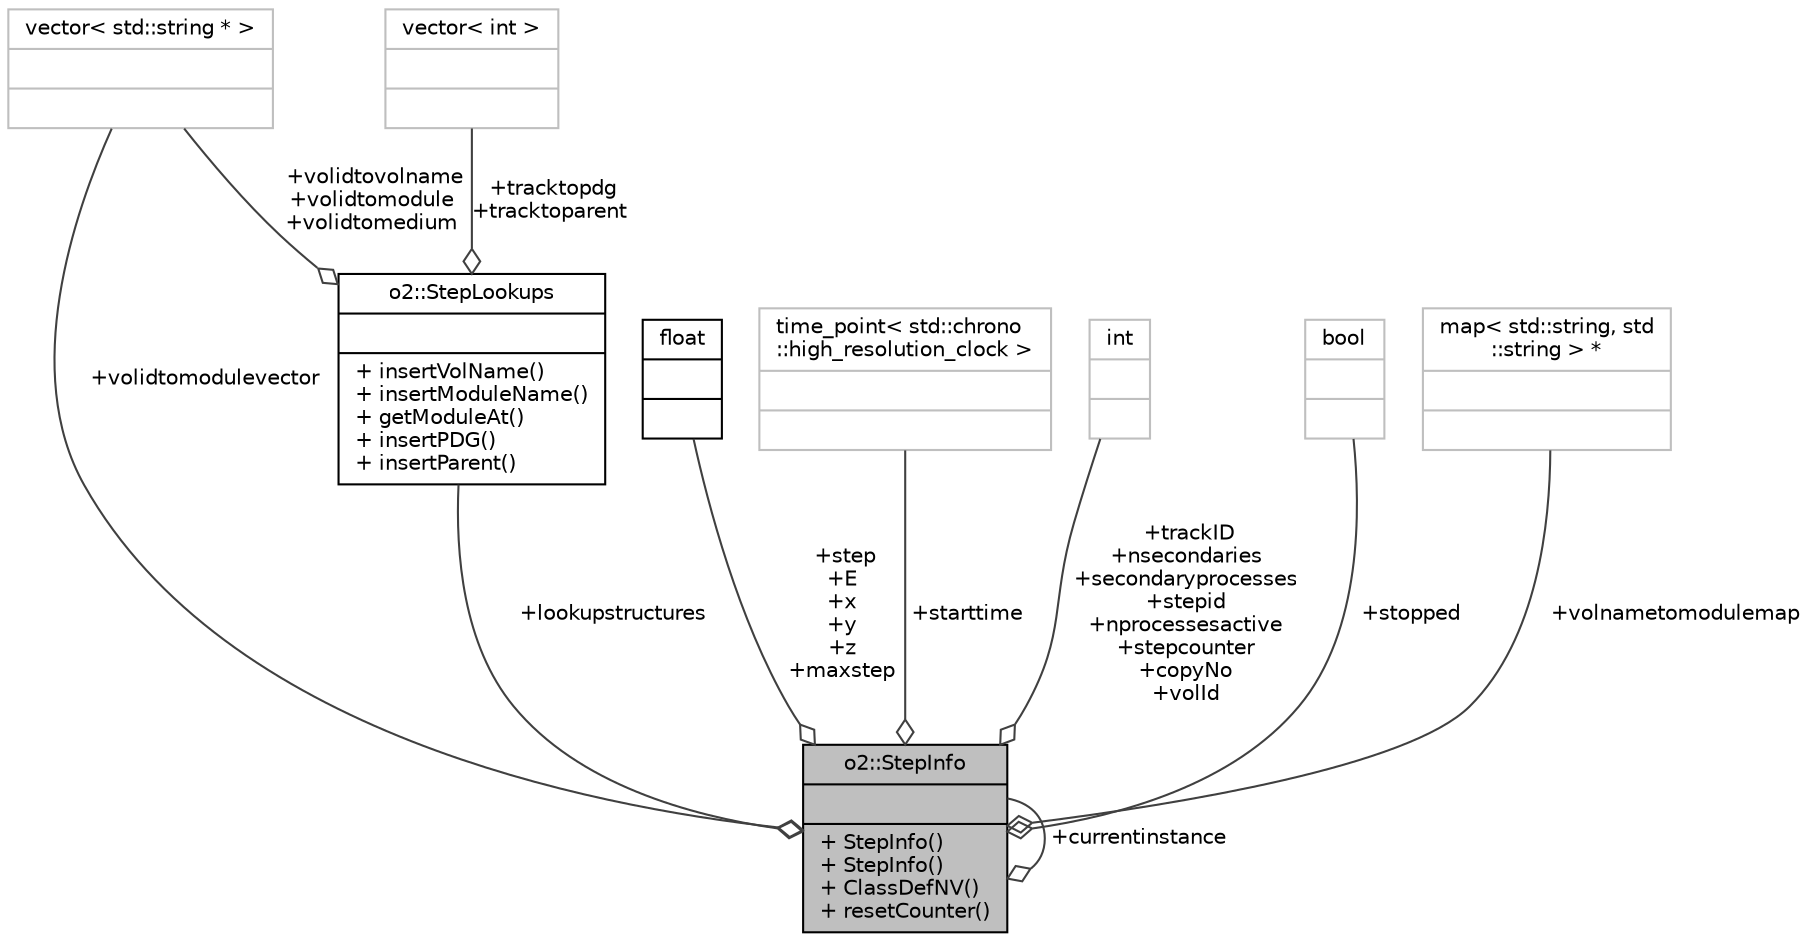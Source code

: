 digraph "o2::StepInfo"
{
 // INTERACTIVE_SVG=YES
  bgcolor="transparent";
  edge [fontname="Helvetica",fontsize="10",labelfontname="Helvetica",labelfontsize="10"];
  node [fontname="Helvetica",fontsize="10",shape=record];
  Node1 [label="{o2::StepInfo\n||+ StepInfo()\l+ StepInfo()\l+ ClassDefNV()\l+ resetCounter()\l}",height=0.2,width=0.4,color="black", fillcolor="grey75", style="filled" fontcolor="black"];
  Node1 -> Node1 [color="grey25",fontsize="10",style="solid",label=" +currentinstance" ,arrowhead="odiamond",fontname="Helvetica"];
  Node2 -> Node1 [color="grey25",fontsize="10",style="solid",label=" +volidtomodulevector" ,arrowhead="odiamond",fontname="Helvetica"];
  Node2 [label="{vector\< std::string * \>\n||}",height=0.2,width=0.4,color="grey75"];
  Node3 -> Node1 [color="grey25",fontsize="10",style="solid",label=" +step\n+E\n+x\n+y\n+z\n+maxstep" ,arrowhead="odiamond",fontname="Helvetica"];
  Node3 [label="{float\n||}",height=0.2,width=0.4,color="black",URL="$d4/dc3/classfloat.html"];
  Node4 -> Node1 [color="grey25",fontsize="10",style="solid",label=" +lookupstructures" ,arrowhead="odiamond",fontname="Helvetica"];
  Node4 [label="{o2::StepLookups\n||+ insertVolName()\l+ insertModuleName()\l+ getModuleAt()\l+ insertPDG()\l+ insertParent()\l}",height=0.2,width=0.4,color="black",URL="$dd/d8a/structo2_1_1StepLookups.html"];
  Node5 -> Node4 [color="grey25",fontsize="10",style="solid",label=" +tracktopdg\n+tracktoparent" ,arrowhead="odiamond",fontname="Helvetica"];
  Node5 [label="{vector\< int \>\n||}",height=0.2,width=0.4,color="grey75"];
  Node2 -> Node4 [color="grey25",fontsize="10",style="solid",label=" +volidtovolname\n+volidtomodule\n+volidtomedium" ,arrowhead="odiamond",fontname="Helvetica"];
  Node6 -> Node1 [color="grey25",fontsize="10",style="solid",label=" +starttime" ,arrowhead="odiamond",fontname="Helvetica"];
  Node6 [label="{time_point\< std::chrono\l::high_resolution_clock \>\n||}",height=0.2,width=0.4,color="grey75"];
  Node7 -> Node1 [color="grey25",fontsize="10",style="solid",label=" +trackID\n+nsecondaries\n+secondaryprocesses\n+stepid\n+nprocessesactive\n+stepcounter\n+copyNo\n+volId" ,arrowhead="odiamond",fontname="Helvetica"];
  Node7 [label="{int\n||}",height=0.2,width=0.4,color="grey75"];
  Node8 -> Node1 [color="grey25",fontsize="10",style="solid",label=" +stopped" ,arrowhead="odiamond",fontname="Helvetica"];
  Node8 [label="{bool\n||}",height=0.2,width=0.4,color="grey75"];
  Node9 -> Node1 [color="grey25",fontsize="10",style="solid",label=" +volnametomodulemap" ,arrowhead="odiamond",fontname="Helvetica"];
  Node9 [label="{map\< std::string, std\l::string \> *\n||}",height=0.2,width=0.4,color="grey75"];
}

